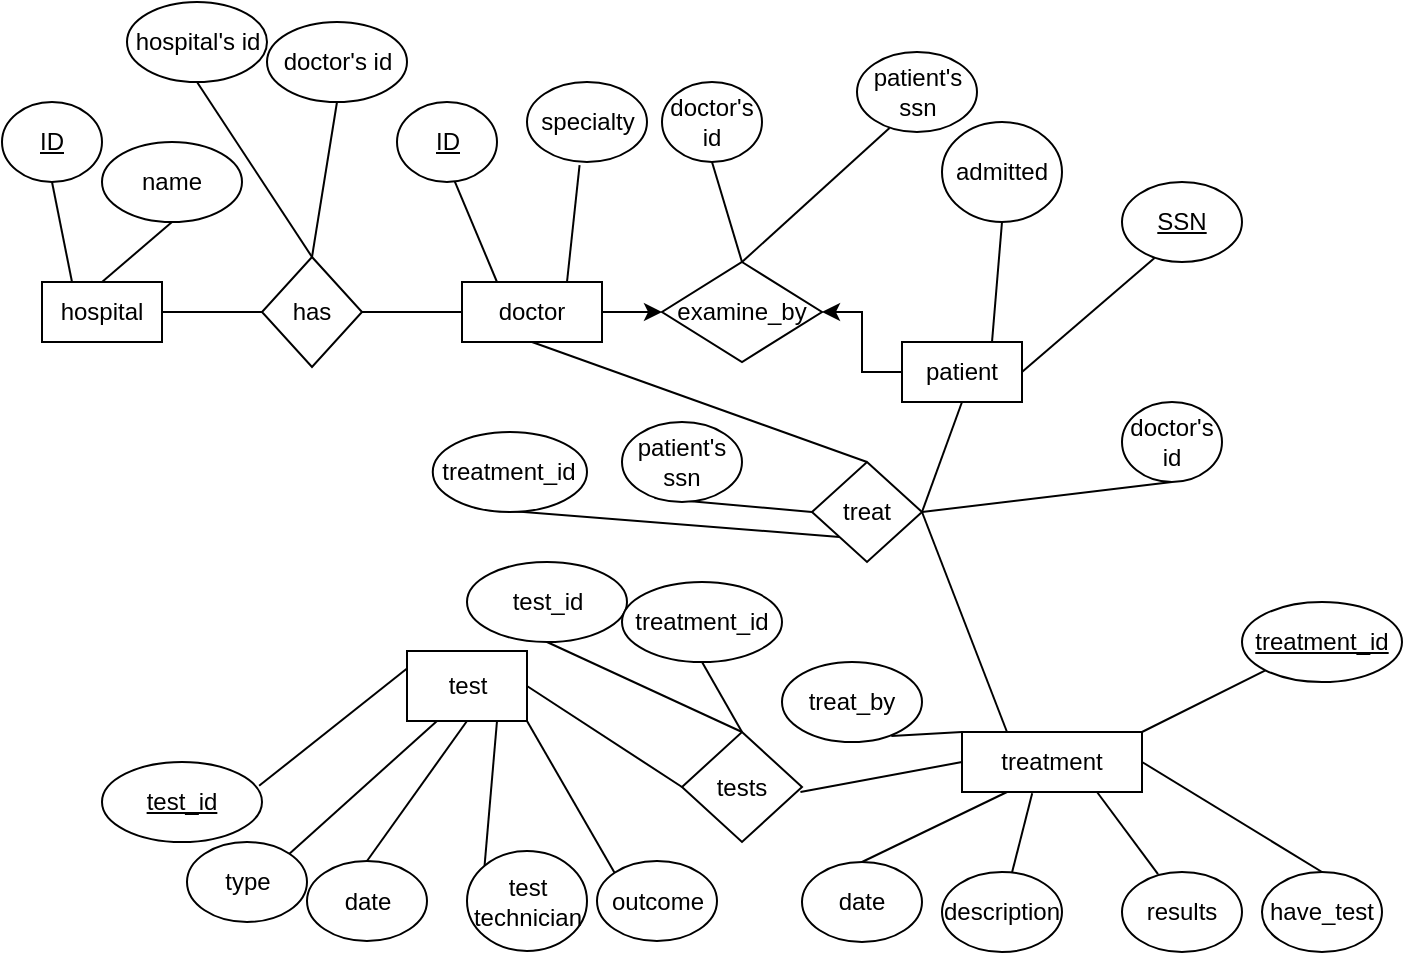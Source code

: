 <mxfile version="21.1.1" type="github">
  <diagram name="第1頁" id="n_6KNnxxUDfpkpfA5Sfg">
    <mxGraphModel dx="893" dy="499" grid="1" gridSize="10" guides="1" tooltips="1" connect="1" arrows="1" fold="1" page="1" pageScale="1" pageWidth="827" pageHeight="1169" math="0" shadow="0">
      <root>
        <mxCell id="0" />
        <mxCell id="1" parent="0" />
        <mxCell id="e0zNeh-qrCsgJ_N2ELot-1" value="hospital" style="rounded=0;whiteSpace=wrap;html=1;" parent="1" vertex="1">
          <mxGeometry x="180" y="360" width="60" height="30" as="geometry" />
        </mxCell>
        <mxCell id="e0zNeh-qrCsgJ_N2ELot-29" value="" style="edgeStyle=orthogonalEdgeStyle;rounded=0;orthogonalLoop=1;jettySize=auto;html=1;" parent="1" source="e0zNeh-qrCsgJ_N2ELot-3" target="e0zNeh-qrCsgJ_N2ELot-25" edge="1">
          <mxGeometry relative="1" as="geometry" />
        </mxCell>
        <mxCell id="e0zNeh-qrCsgJ_N2ELot-3" value="doctor" style="rounded=0;whiteSpace=wrap;html=1;" parent="1" vertex="1">
          <mxGeometry x="390" y="360" width="70" height="30" as="geometry" />
        </mxCell>
        <mxCell id="e0zNeh-qrCsgJ_N2ELot-28" value="" style="edgeStyle=orthogonalEdgeStyle;rounded=0;orthogonalLoop=1;jettySize=auto;html=1;" parent="1" source="e0zNeh-qrCsgJ_N2ELot-4" target="e0zNeh-qrCsgJ_N2ELot-25" edge="1">
          <mxGeometry relative="1" as="geometry" />
        </mxCell>
        <mxCell id="e0zNeh-qrCsgJ_N2ELot-4" value="patient" style="rounded=0;whiteSpace=wrap;html=1;" parent="1" vertex="1">
          <mxGeometry x="610" y="390" width="60" height="30" as="geometry" />
        </mxCell>
        <mxCell id="e0zNeh-qrCsgJ_N2ELot-5" value="" style="endArrow=none;html=1;rounded=0;entryX=0.25;entryY=0;entryDx=0;entryDy=0;exitX=0.57;exitY=0.969;exitDx=0;exitDy=0;exitPerimeter=0;" parent="1" source="e0zNeh-qrCsgJ_N2ELot-6" target="e0zNeh-qrCsgJ_N2ELot-3" edge="1">
          <mxGeometry width="50" height="50" relative="1" as="geometry">
            <mxPoint x="370" y="320" as="sourcePoint" />
            <mxPoint x="490" y="410" as="targetPoint" />
          </mxGeometry>
        </mxCell>
        <mxCell id="e0zNeh-qrCsgJ_N2ELot-6" value="&lt;u&gt;ID&lt;/u&gt;" style="ellipse;whiteSpace=wrap;html=1;" parent="1" vertex="1">
          <mxGeometry x="357.5" y="270" width="50" height="40" as="geometry" />
        </mxCell>
        <mxCell id="e0zNeh-qrCsgJ_N2ELot-7" value="specialty" style="ellipse;whiteSpace=wrap;html=1;" parent="1" vertex="1">
          <mxGeometry x="422.5" y="260" width="60" height="40" as="geometry" />
        </mxCell>
        <mxCell id="e0zNeh-qrCsgJ_N2ELot-8" value="" style="endArrow=none;html=1;rounded=0;entryX=0.438;entryY=1.038;entryDx=0;entryDy=0;entryPerimeter=0;exitX=0.75;exitY=0;exitDx=0;exitDy=0;" parent="1" source="e0zNeh-qrCsgJ_N2ELot-3" target="e0zNeh-qrCsgJ_N2ELot-7" edge="1">
          <mxGeometry width="50" height="50" relative="1" as="geometry">
            <mxPoint x="440" y="460" as="sourcePoint" />
            <mxPoint x="490" y="410" as="targetPoint" />
          </mxGeometry>
        </mxCell>
        <mxCell id="e0zNeh-qrCsgJ_N2ELot-9" value="treatment" style="rounded=0;whiteSpace=wrap;html=1;" parent="1" vertex="1">
          <mxGeometry x="640" y="585" width="90" height="30" as="geometry" />
        </mxCell>
        <mxCell id="e0zNeh-qrCsgJ_N2ELot-10" value="outcome" style="ellipse;whiteSpace=wrap;html=1;" parent="1" vertex="1">
          <mxGeometry x="457.5" y="649.5" width="60" height="40" as="geometry" />
        </mxCell>
        <mxCell id="e0zNeh-qrCsgJ_N2ELot-11" value="" style="endArrow=none;html=1;rounded=0;entryX=0;entryY=0;entryDx=0;entryDy=0;exitX=1;exitY=1;exitDx=0;exitDy=0;" parent="1" source="e0zNeh-qrCsgJ_N2ELot-20" target="e0zNeh-qrCsgJ_N2ELot-10" edge="1">
          <mxGeometry width="50" height="50" relative="1" as="geometry">
            <mxPoint x="585.5" y="469.5" as="sourcePoint" />
            <mxPoint x="622.5" y="519.5" as="targetPoint" />
          </mxGeometry>
        </mxCell>
        <mxCell id="e0zNeh-qrCsgJ_N2ELot-12" value="test technician" style="ellipse;whiteSpace=wrap;html=1;" parent="1" vertex="1">
          <mxGeometry x="392.5" y="644.5" width="60" height="50" as="geometry" />
        </mxCell>
        <mxCell id="e0zNeh-qrCsgJ_N2ELot-13" value="" style="endArrow=none;html=1;rounded=0;entryX=0;entryY=0;entryDx=0;entryDy=0;exitX=0.75;exitY=1;exitDx=0;exitDy=0;" parent="1" source="e0zNeh-qrCsgJ_N2ELot-20" target="e0zNeh-qrCsgJ_N2ELot-12" edge="1">
          <mxGeometry width="50" height="50" relative="1" as="geometry">
            <mxPoint x="595.5" y="479.5" as="sourcePoint" />
            <mxPoint x="632.5" y="529.5" as="targetPoint" />
          </mxGeometry>
        </mxCell>
        <mxCell id="e0zNeh-qrCsgJ_N2ELot-14" value="results" style="ellipse;whiteSpace=wrap;html=1;" parent="1" vertex="1">
          <mxGeometry x="720" y="655" width="60" height="40" as="geometry" />
        </mxCell>
        <mxCell id="e0zNeh-qrCsgJ_N2ELot-15" value="" style="endArrow=none;html=1;rounded=0;entryX=0.3;entryY=0.027;entryDx=0;entryDy=0;entryPerimeter=0;exitX=0.75;exitY=1;exitDx=0;exitDy=0;" parent="1" source="e0zNeh-qrCsgJ_N2ELot-9" target="e0zNeh-qrCsgJ_N2ELot-14" edge="1">
          <mxGeometry width="50" height="50" relative="1" as="geometry">
            <mxPoint x="613" y="475" as="sourcePoint" />
            <mxPoint x="650" y="525" as="targetPoint" />
          </mxGeometry>
        </mxCell>
        <mxCell id="e0zNeh-qrCsgJ_N2ELot-16" value="description" style="ellipse;whiteSpace=wrap;html=1;" parent="1" vertex="1">
          <mxGeometry x="630" y="655" width="60" height="40" as="geometry" />
        </mxCell>
        <mxCell id="e0zNeh-qrCsgJ_N2ELot-17" value="" style="endArrow=none;html=1;rounded=0;exitX=0.39;exitY=1.022;exitDx=0;exitDy=0;exitPerimeter=0;" parent="1" source="e0zNeh-qrCsgJ_N2ELot-9" target="e0zNeh-qrCsgJ_N2ELot-16" edge="1">
          <mxGeometry width="50" height="50" relative="1" as="geometry">
            <mxPoint x="623" y="485" as="sourcePoint" />
            <mxPoint x="660" y="535" as="targetPoint" />
          </mxGeometry>
        </mxCell>
        <mxCell id="e0zNeh-qrCsgJ_N2ELot-18" value="date" style="ellipse;whiteSpace=wrap;html=1;" parent="1" vertex="1">
          <mxGeometry x="560" y="650" width="60" height="40" as="geometry" />
        </mxCell>
        <mxCell id="e0zNeh-qrCsgJ_N2ELot-19" value="" style="endArrow=none;html=1;rounded=0;entryX=0.25;entryY=1;entryDx=0;entryDy=0;exitX=0.5;exitY=0;exitDx=0;exitDy=0;" parent="1" source="e0zNeh-qrCsgJ_N2ELot-18" target="e0zNeh-qrCsgJ_N2ELot-9" edge="1">
          <mxGeometry width="50" height="50" relative="1" as="geometry">
            <mxPoint x="583" y="715" as="sourcePoint" />
            <mxPoint x="620" y="765" as="targetPoint" />
          </mxGeometry>
        </mxCell>
        <mxCell id="e0zNeh-qrCsgJ_N2ELot-20" value="test" style="rounded=0;whiteSpace=wrap;html=1;" parent="1" vertex="1">
          <mxGeometry x="362.5" y="544.5" width="60" height="35" as="geometry" />
        </mxCell>
        <mxCell id="e0zNeh-qrCsgJ_N2ELot-21" value="type" style="ellipse;whiteSpace=wrap;html=1;" parent="1" vertex="1">
          <mxGeometry x="252.5" y="640" width="60" height="40" as="geometry" />
        </mxCell>
        <mxCell id="e0zNeh-qrCsgJ_N2ELot-22" value="" style="endArrow=none;html=1;rounded=0;entryX=0.25;entryY=1;entryDx=0;entryDy=0;exitX=1;exitY=0;exitDx=0;exitDy=0;" parent="1" source="e0zNeh-qrCsgJ_N2ELot-21" target="e0zNeh-qrCsgJ_N2ELot-20" edge="1">
          <mxGeometry width="50" height="50" relative="1" as="geometry">
            <mxPoint x="282.5" y="639.5" as="sourcePoint" />
            <mxPoint x="372.76" y="572.495" as="targetPoint" />
          </mxGeometry>
        </mxCell>
        <mxCell id="e0zNeh-qrCsgJ_N2ELot-23" value="date" style="ellipse;whiteSpace=wrap;html=1;" parent="1" vertex="1">
          <mxGeometry x="312.5" y="649.5" width="60" height="40" as="geometry" />
        </mxCell>
        <mxCell id="e0zNeh-qrCsgJ_N2ELot-24" value="" style="endArrow=none;html=1;rounded=0;exitX=0.5;exitY=0;exitDx=0;exitDy=0;" parent="1" source="e0zNeh-qrCsgJ_N2ELot-23" edge="1">
          <mxGeometry width="50" height="50" relative="1" as="geometry">
            <mxPoint x="405.5" y="709.5" as="sourcePoint" />
            <mxPoint x="392.5" y="579.5" as="targetPoint" />
          </mxGeometry>
        </mxCell>
        <mxCell id="e0zNeh-qrCsgJ_N2ELot-25" value="examine_by" style="rhombus;whiteSpace=wrap;html=1;" parent="1" vertex="1">
          <mxGeometry x="490" y="350" width="80" height="50" as="geometry" />
        </mxCell>
        <mxCell id="e0zNeh-qrCsgJ_N2ELot-30" value="" style="endArrow=none;html=1;rounded=0;entryX=0.75;entryY=0;entryDx=0;entryDy=0;exitX=0.5;exitY=1;exitDx=0;exitDy=0;" parent="1" source="e0zNeh-qrCsgJ_N2ELot-31" target="e0zNeh-qrCsgJ_N2ELot-4" edge="1">
          <mxGeometry width="50" height="50" relative="1" as="geometry">
            <mxPoint x="660" y="330" as="sourcePoint" />
            <mxPoint x="490" y="440" as="targetPoint" />
          </mxGeometry>
        </mxCell>
        <mxCell id="e0zNeh-qrCsgJ_N2ELot-31" value="admitted" style="ellipse;whiteSpace=wrap;html=1;" parent="1" vertex="1">
          <mxGeometry x="630" y="280" width="60" height="50" as="geometry" />
        </mxCell>
        <mxCell id="e0zNeh-qrCsgJ_N2ELot-32" value="treat" style="rhombus;whiteSpace=wrap;html=1;rounded=0;" parent="1" vertex="1">
          <mxGeometry x="565" y="450" width="55" height="50" as="geometry" />
        </mxCell>
        <mxCell id="e0zNeh-qrCsgJ_N2ELot-34" value="" style="endArrow=none;html=1;rounded=0;entryX=0.5;entryY=1;entryDx=0;entryDy=0;exitX=1;exitY=0.5;exitDx=0;exitDy=0;" parent="1" source="e0zNeh-qrCsgJ_N2ELot-32" target="e0zNeh-qrCsgJ_N2ELot-4" edge="1">
          <mxGeometry width="50" height="50" relative="1" as="geometry">
            <mxPoint x="440" y="490" as="sourcePoint" />
            <mxPoint x="490" y="440" as="targetPoint" />
          </mxGeometry>
        </mxCell>
        <mxCell id="e0zNeh-qrCsgJ_N2ELot-35" value="" style="endArrow=none;html=1;rounded=0;entryX=1;entryY=0.5;entryDx=0;entryDy=0;exitX=0.271;exitY=0.95;exitDx=0;exitDy=0;exitPerimeter=0;" parent="1" source="e0zNeh-qrCsgJ_N2ELot-36" target="e0zNeh-qrCsgJ_N2ELot-4" edge="1">
          <mxGeometry width="50" height="50" relative="1" as="geometry">
            <mxPoint x="720" y="360" as="sourcePoint" />
            <mxPoint x="650" y="430" as="targetPoint" />
          </mxGeometry>
        </mxCell>
        <mxCell id="e0zNeh-qrCsgJ_N2ELot-36" value="&lt;u&gt;SSN&lt;/u&gt;" style="ellipse;whiteSpace=wrap;html=1;" parent="1" vertex="1">
          <mxGeometry x="720" y="310" width="60" height="40" as="geometry" />
        </mxCell>
        <mxCell id="e0zNeh-qrCsgJ_N2ELot-37" value="" style="endArrow=none;html=1;rounded=0;exitX=0;exitY=0.5;exitDx=0;exitDy=0;" parent="1" source="e0zNeh-qrCsgJ_N2ELot-3" target="e0zNeh-qrCsgJ_N2ELot-68" edge="1">
          <mxGeometry width="50" height="50" relative="1" as="geometry">
            <mxPoint x="440" y="490" as="sourcePoint" />
            <mxPoint x="330" y="375" as="targetPoint" />
          </mxGeometry>
        </mxCell>
        <mxCell id="e0zNeh-qrCsgJ_N2ELot-38" value="" style="endArrow=none;html=1;rounded=0;entryX=1;entryY=0.5;entryDx=0;entryDy=0;exitX=0.5;exitY=0;exitDx=0;exitDy=0;" parent="1" source="e0zNeh-qrCsgJ_N2ELot-39" target="e0zNeh-qrCsgJ_N2ELot-9" edge="1">
          <mxGeometry width="50" height="50" relative="1" as="geometry">
            <mxPoint x="798.787" y="670.858" as="sourcePoint" />
            <mxPoint x="620" y="525" as="targetPoint" />
          </mxGeometry>
        </mxCell>
        <mxCell id="e0zNeh-qrCsgJ_N2ELot-39" value="have_test" style="ellipse;whiteSpace=wrap;html=1;" parent="1" vertex="1">
          <mxGeometry x="790" y="655" width="60" height="40" as="geometry" />
        </mxCell>
        <mxCell id="e0zNeh-qrCsgJ_N2ELot-46" value="" style="endArrow=none;html=1;rounded=0;entryX=0;entryY=0.5;entryDx=0;entryDy=0;exitX=0.987;exitY=0.546;exitDx=0;exitDy=0;exitPerimeter=0;" parent="1" source="e0zNeh-qrCsgJ_N2ELot-48" target="e0zNeh-qrCsgJ_N2ELot-9" edge="1">
          <mxGeometry width="50" height="50" relative="1" as="geometry">
            <mxPoint x="540" y="570" as="sourcePoint" />
            <mxPoint x="680" y="540" as="targetPoint" />
          </mxGeometry>
        </mxCell>
        <mxCell id="e0zNeh-qrCsgJ_N2ELot-48" value="tests" style="rhombus;whiteSpace=wrap;html=1;" parent="1" vertex="1">
          <mxGeometry x="500" y="585" width="60" height="55" as="geometry" />
        </mxCell>
        <mxCell id="e0zNeh-qrCsgJ_N2ELot-49" value="" style="endArrow=none;html=1;rounded=0;entryX=1;entryY=0.5;entryDx=0;entryDy=0;exitX=0;exitY=0.5;exitDx=0;exitDy=0;" parent="1" source="e0zNeh-qrCsgJ_N2ELot-48" target="e0zNeh-qrCsgJ_N2ELot-20" edge="1">
          <mxGeometry width="50" height="50" relative="1" as="geometry">
            <mxPoint x="630" y="590" as="sourcePoint" />
            <mxPoint x="680" y="540" as="targetPoint" />
          </mxGeometry>
        </mxCell>
        <mxCell id="e0zNeh-qrCsgJ_N2ELot-50" value="" style="endArrow=none;html=1;rounded=0;entryX=1;entryY=0;entryDx=0;entryDy=0;exitX=0;exitY=1;exitDx=0;exitDy=0;" parent="1" source="e0zNeh-qrCsgJ_N2ELot-51" target="e0zNeh-qrCsgJ_N2ELot-9" edge="1">
          <mxGeometry width="50" height="50" relative="1" as="geometry">
            <mxPoint x="780" y="560" as="sourcePoint" />
            <mxPoint x="680" y="500" as="targetPoint" />
          </mxGeometry>
        </mxCell>
        <mxCell id="e0zNeh-qrCsgJ_N2ELot-51" value="&lt;u&gt;treatment_id&lt;/u&gt;" style="ellipse;whiteSpace=wrap;html=1;" parent="1" vertex="1">
          <mxGeometry x="780" y="520" width="80" height="40" as="geometry" />
        </mxCell>
        <mxCell id="e0zNeh-qrCsgJ_N2ELot-54" value="&lt;u&gt;test_id&lt;/u&gt;" style="ellipse;whiteSpace=wrap;html=1;" parent="1" vertex="1">
          <mxGeometry x="210" y="600" width="80" height="40" as="geometry" />
        </mxCell>
        <mxCell id="e0zNeh-qrCsgJ_N2ELot-55" value="" style="endArrow=none;html=1;rounded=0;entryX=0;entryY=0.25;entryDx=0;entryDy=0;exitX=0.982;exitY=0.298;exitDx=0;exitDy=0;exitPerimeter=0;" parent="1" source="e0zNeh-qrCsgJ_N2ELot-54" target="e0zNeh-qrCsgJ_N2ELot-20" edge="1">
          <mxGeometry width="50" height="50" relative="1" as="geometry">
            <mxPoint x="450" y="550" as="sourcePoint" />
            <mxPoint x="500" y="500" as="targetPoint" />
          </mxGeometry>
        </mxCell>
        <mxCell id="e0zNeh-qrCsgJ_N2ELot-56" value="" style="endArrow=none;html=1;rounded=0;entryX=0.5;entryY=0;entryDx=0;entryDy=0;exitX=0.5;exitY=1;exitDx=0;exitDy=0;" parent="1" source="e0zNeh-qrCsgJ_N2ELot-57" target="e0zNeh-qrCsgJ_N2ELot-48" edge="1">
          <mxGeometry width="50" height="50" relative="1" as="geometry">
            <mxPoint x="490" y="530" as="sourcePoint" />
            <mxPoint x="500" y="500" as="targetPoint" />
          </mxGeometry>
        </mxCell>
        <mxCell id="e0zNeh-qrCsgJ_N2ELot-57" value="test_id" style="ellipse;whiteSpace=wrap;html=1;" parent="1" vertex="1">
          <mxGeometry x="392.5" y="500" width="80" height="40" as="geometry" />
        </mxCell>
        <mxCell id="e0zNeh-qrCsgJ_N2ELot-58" value="" style="endArrow=none;html=1;rounded=0;entryX=0.5;entryY=0;entryDx=0;entryDy=0;exitX=0.5;exitY=1;exitDx=0;exitDy=0;" parent="1" source="e0zNeh-qrCsgJ_N2ELot-59" target="e0zNeh-qrCsgJ_N2ELot-48" edge="1">
          <mxGeometry width="50" height="50" relative="1" as="geometry">
            <mxPoint x="560" y="540" as="sourcePoint" />
            <mxPoint x="540" y="560" as="targetPoint" />
          </mxGeometry>
        </mxCell>
        <mxCell id="e0zNeh-qrCsgJ_N2ELot-59" value="treatment_id" style="ellipse;whiteSpace=wrap;html=1;" parent="1" vertex="1">
          <mxGeometry x="470" y="510" width="80" height="40" as="geometry" />
        </mxCell>
        <mxCell id="e0zNeh-qrCsgJ_N2ELot-60" value="" style="endArrow=none;html=1;rounded=0;entryX=0.5;entryY=0;entryDx=0;entryDy=0;exitX=0.5;exitY=1;exitDx=0;exitDy=0;" parent="1" source="e0zNeh-qrCsgJ_N2ELot-61" target="e0zNeh-qrCsgJ_N2ELot-25" edge="1">
          <mxGeometry width="50" height="50" relative="1" as="geometry">
            <mxPoint x="520" y="300" as="sourcePoint" />
            <mxPoint x="520" y="350" as="targetPoint" />
          </mxGeometry>
        </mxCell>
        <mxCell id="e0zNeh-qrCsgJ_N2ELot-61" value="doctor&#39;s id" style="ellipse;whiteSpace=wrap;html=1;" parent="1" vertex="1">
          <mxGeometry x="490" y="260" width="50" height="40" as="geometry" />
        </mxCell>
        <mxCell id="e0zNeh-qrCsgJ_N2ELot-62" value="" style="endArrow=none;html=1;rounded=0;entryX=0.5;entryY=0;entryDx=0;entryDy=0;exitX=0.271;exitY=0.95;exitDx=0;exitDy=0;exitPerimeter=0;" parent="1" source="e0zNeh-qrCsgJ_N2ELot-63" target="e0zNeh-qrCsgJ_N2ELot-25" edge="1">
          <mxGeometry width="50" height="50" relative="1" as="geometry">
            <mxPoint x="587.5" y="295" as="sourcePoint" />
            <mxPoint x="517.5" y="360" as="targetPoint" />
          </mxGeometry>
        </mxCell>
        <mxCell id="e0zNeh-qrCsgJ_N2ELot-63" value="patient&#39;s ssn" style="ellipse;whiteSpace=wrap;html=1;" parent="1" vertex="1">
          <mxGeometry x="587.5" y="245" width="60" height="40" as="geometry" />
        </mxCell>
        <mxCell id="e0zNeh-qrCsgJ_N2ELot-64" value="" style="endArrow=none;html=1;rounded=0;exitX=0.5;exitY=1;exitDx=0;exitDy=0;entryX=1;entryY=0.5;entryDx=0;entryDy=0;" parent="1" source="e0zNeh-qrCsgJ_N2ELot-65" target="e0zNeh-qrCsgJ_N2ELot-32" edge="1">
          <mxGeometry width="50" height="50" relative="1" as="geometry">
            <mxPoint x="230" y="475" as="sourcePoint" />
            <mxPoint x="600" y="460" as="targetPoint" />
          </mxGeometry>
        </mxCell>
        <mxCell id="e0zNeh-qrCsgJ_N2ELot-65" value="doctor&#39;s id" style="ellipse;whiteSpace=wrap;html=1;" parent="1" vertex="1">
          <mxGeometry x="720" y="420" width="50" height="40" as="geometry" />
        </mxCell>
        <mxCell id="e0zNeh-qrCsgJ_N2ELot-66" value="" style="endArrow=none;html=1;rounded=0;entryX=0;entryY=0.5;entryDx=0;entryDy=0;exitX=0.271;exitY=0.95;exitDx=0;exitDy=0;exitPerimeter=0;" parent="1" source="e0zNeh-qrCsgJ_N2ELot-67" target="e0zNeh-qrCsgJ_N2ELot-32" edge="1">
          <mxGeometry width="50" height="50" relative="1" as="geometry">
            <mxPoint x="297.5" y="470" as="sourcePoint" />
            <mxPoint x="240" y="525" as="targetPoint" />
          </mxGeometry>
        </mxCell>
        <mxCell id="e0zNeh-qrCsgJ_N2ELot-67" value="patient&#39;s ssn" style="ellipse;whiteSpace=wrap;html=1;" parent="1" vertex="1">
          <mxGeometry x="470" y="430" width="60" height="40" as="geometry" />
        </mxCell>
        <mxCell id="e0zNeh-qrCsgJ_N2ELot-68" value="has" style="rhombus;whiteSpace=wrap;html=1;" parent="1" vertex="1">
          <mxGeometry x="290" y="347.5" width="50" height="55" as="geometry" />
        </mxCell>
        <mxCell id="e0zNeh-qrCsgJ_N2ELot-70" value="" style="endArrow=none;html=1;rounded=0;entryX=0;entryY=0.5;entryDx=0;entryDy=0;exitX=1;exitY=0.5;exitDx=0;exitDy=0;" parent="1" source="e0zNeh-qrCsgJ_N2ELot-1" target="e0zNeh-qrCsgJ_N2ELot-68" edge="1">
          <mxGeometry width="50" height="50" relative="1" as="geometry">
            <mxPoint x="470" y="390" as="sourcePoint" />
            <mxPoint x="520" y="340" as="targetPoint" />
          </mxGeometry>
        </mxCell>
        <mxCell id="e0zNeh-qrCsgJ_N2ELot-74" value="" style="endArrow=none;html=1;rounded=0;entryX=0.25;entryY=0;entryDx=0;entryDy=0;exitX=0.5;exitY=1;exitDx=0;exitDy=0;" parent="1" source="e0zNeh-qrCsgJ_N2ELot-75" target="e0zNeh-qrCsgJ_N2ELot-1" edge="1">
          <mxGeometry width="50" height="50" relative="1" as="geometry">
            <mxPoint x="180" y="290" as="sourcePoint" />
            <mxPoint x="520" y="340" as="targetPoint" />
          </mxGeometry>
        </mxCell>
        <mxCell id="e0zNeh-qrCsgJ_N2ELot-75" value="&lt;u&gt;ID&lt;/u&gt;" style="ellipse;whiteSpace=wrap;html=1;" parent="1" vertex="1">
          <mxGeometry x="160" y="270" width="50" height="40" as="geometry" />
        </mxCell>
        <mxCell id="e0zNeh-qrCsgJ_N2ELot-76" value="" style="endArrow=none;html=1;rounded=0;entryX=0.5;entryY=0;entryDx=0;entryDy=0;exitX=0.5;exitY=1;exitDx=0;exitDy=0;" parent="1" source="e0zNeh-qrCsgJ_N2ELot-77" target="e0zNeh-qrCsgJ_N2ELot-68" edge="1">
          <mxGeometry width="50" height="50" relative="1" as="geometry">
            <mxPoint x="270" y="265" as="sourcePoint" />
            <mxPoint x="295" y="335" as="targetPoint" />
          </mxGeometry>
        </mxCell>
        <mxCell id="e0zNeh-qrCsgJ_N2ELot-77" value="hospital&#39;s id" style="ellipse;whiteSpace=wrap;html=1;" parent="1" vertex="1">
          <mxGeometry x="222.5" y="220" width="70" height="40" as="geometry" />
        </mxCell>
        <mxCell id="e0zNeh-qrCsgJ_N2ELot-79" value="" style="endArrow=none;html=1;rounded=0;entryX=0.5;entryY=0;entryDx=0;entryDy=0;exitX=0.5;exitY=1;exitDx=0;exitDy=0;" parent="1" source="e0zNeh-qrCsgJ_N2ELot-80" target="e0zNeh-qrCsgJ_N2ELot-68" edge="1">
          <mxGeometry width="50" height="50" relative="1" as="geometry">
            <mxPoint x="322.5" y="210" as="sourcePoint" />
            <mxPoint x="367.5" y="293" as="targetPoint" />
          </mxGeometry>
        </mxCell>
        <mxCell id="e0zNeh-qrCsgJ_N2ELot-80" value="doctor&#39;s id" style="ellipse;whiteSpace=wrap;html=1;" parent="1" vertex="1">
          <mxGeometry x="292.5" y="230" width="70" height="40" as="geometry" />
        </mxCell>
        <mxCell id="e0zNeh-qrCsgJ_N2ELot-81" value="" style="endArrow=none;html=1;rounded=0;entryX=0.5;entryY=0;entryDx=0;entryDy=0;exitX=0.5;exitY=1;exitDx=0;exitDy=0;" parent="1" source="e0zNeh-qrCsgJ_N2ELot-82" target="e0zNeh-qrCsgJ_N2ELot-1" edge="1">
          <mxGeometry width="50" height="50" relative="1" as="geometry">
            <mxPoint x="258.75" y="317" as="sourcePoint" />
            <mxPoint x="303.75" y="400" as="targetPoint" />
          </mxGeometry>
        </mxCell>
        <mxCell id="e0zNeh-qrCsgJ_N2ELot-82" value="name" style="ellipse;whiteSpace=wrap;html=1;" parent="1" vertex="1">
          <mxGeometry x="210" y="290" width="70" height="40" as="geometry" />
        </mxCell>
        <mxCell id="1pBfst5I8in8hQd3BE8K-1" value="" style="endArrow=none;html=1;rounded=0;entryX=0.5;entryY=1;entryDx=0;entryDy=0;exitX=0.5;exitY=0;exitDx=0;exitDy=0;" edge="1" parent="1" source="e0zNeh-qrCsgJ_N2ELot-32" target="e0zNeh-qrCsgJ_N2ELot-3">
          <mxGeometry width="50" height="50" relative="1" as="geometry">
            <mxPoint x="560" y="470" as="sourcePoint" />
            <mxPoint x="610" y="420" as="targetPoint" />
          </mxGeometry>
        </mxCell>
        <mxCell id="1pBfst5I8in8hQd3BE8K-2" value="" style="endArrow=none;html=1;rounded=0;entryX=0;entryY=0;entryDx=0;entryDy=0;exitX=0.781;exitY=0.924;exitDx=0;exitDy=0;exitPerimeter=0;" edge="1" parent="1" source="1pBfst5I8in8hQd3BE8K-3" target="e0zNeh-qrCsgJ_N2ELot-9">
          <mxGeometry width="50" height="50" relative="1" as="geometry">
            <mxPoint x="630" y="550" as="sourcePoint" />
            <mxPoint x="610" y="420" as="targetPoint" />
          </mxGeometry>
        </mxCell>
        <mxCell id="1pBfst5I8in8hQd3BE8K-3" value="treat_by" style="ellipse;whiteSpace=wrap;html=1;" vertex="1" parent="1">
          <mxGeometry x="550" y="550" width="70" height="40" as="geometry" />
        </mxCell>
        <mxCell id="1pBfst5I8in8hQd3BE8K-4" value="" style="endArrow=none;html=1;rounded=0;exitX=1;exitY=0.5;exitDx=0;exitDy=0;entryX=0.25;entryY=0;entryDx=0;entryDy=0;" edge="1" parent="1" source="e0zNeh-qrCsgJ_N2ELot-32" target="e0zNeh-qrCsgJ_N2ELot-9">
          <mxGeometry width="50" height="50" relative="1" as="geometry">
            <mxPoint x="560" y="470" as="sourcePoint" />
            <mxPoint x="680" y="580" as="targetPoint" />
          </mxGeometry>
        </mxCell>
        <mxCell id="1pBfst5I8in8hQd3BE8K-5" value="" style="endArrow=none;html=1;rounded=0;entryX=0;entryY=1;entryDx=0;entryDy=0;exitX=0.271;exitY=0.95;exitDx=0;exitDy=0;exitPerimeter=0;" edge="1" parent="1" source="1pBfst5I8in8hQd3BE8K-6" target="e0zNeh-qrCsgJ_N2ELot-32">
          <mxGeometry width="50" height="50" relative="1" as="geometry">
            <mxPoint x="247.88" y="505" as="sourcePoint" />
            <mxPoint x="402.13" y="472.5" as="targetPoint" />
          </mxGeometry>
        </mxCell>
        <mxCell id="1pBfst5I8in8hQd3BE8K-6" value="treatment_id" style="ellipse;whiteSpace=wrap;html=1;" vertex="1" parent="1">
          <mxGeometry x="375.38" y="435" width="77.12" height="40" as="geometry" />
        </mxCell>
      </root>
    </mxGraphModel>
  </diagram>
</mxfile>
